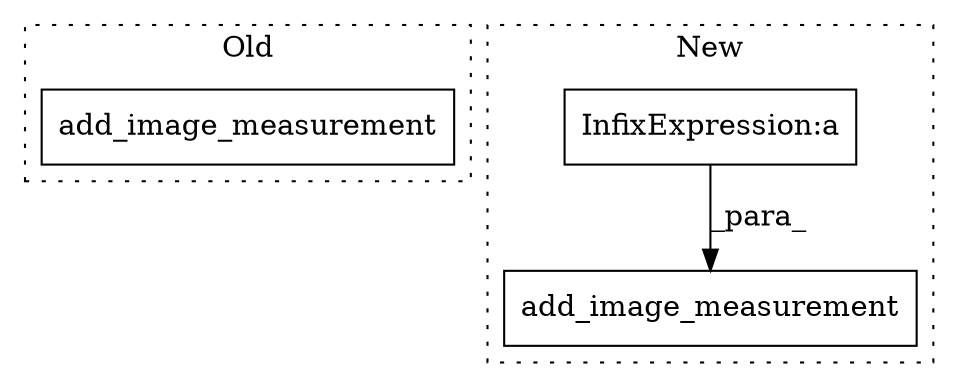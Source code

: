 digraph G {
subgraph cluster0 {
1 [label="add_image_measurement" a="32" s="6401,6457" l="22,1" shape="box"];
label = "Old";
style="dotted";
}
subgraph cluster1 {
2 [label="add_image_measurement" a="32" s="5764,5832" l="22,1" shape="box"];
3 [label="InfixExpression:a" a="27" s="5798" l="3" shape="box"];
label = "New";
style="dotted";
}
3 -> 2 [label="_para_"];
}